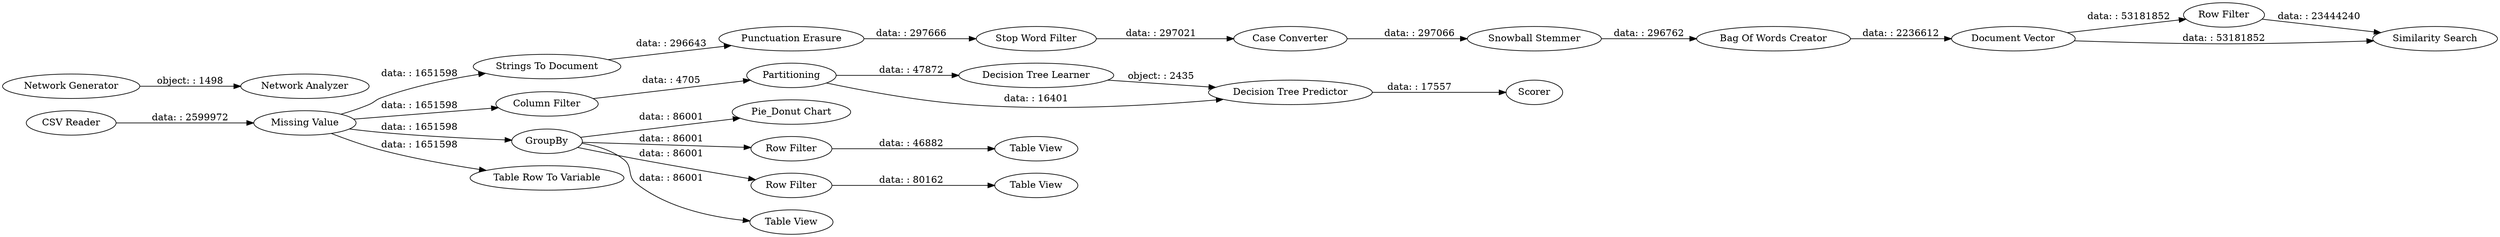 digraph {
	"-2817928685399817033_79" [label="Row Filter"]
	"-2817928685399817033_64" [label="Decision Tree Learner"]
	"-2817928685399817033_75" [label="Stop Word Filter"]
	"-2817928685399817033_83" [label="Table View"]
	"-2817928685399817033_78" [label="Document Vector"]
	"-2817928685399817033_71" [label="Pie_Donut Chart"]
	"-2817928685399817033_17" [label=Partitioning]
	"-2817928685399817033_69" [label=Scorer]
	"-2817928685399817033_72" [label="Bag Of Words Creator"]
	"-2817928685399817033_7" [label="Strings To Document"]
	"-2817928685399817033_65" [label="Decision Tree Predictor"]
	"-2817928685399817033_12" [label="Network Analyzer"]
	"-2817928685399817033_15" [label="Column Filter"]
	"-2817928685399817033_77" [label="Snowball Stemmer"]
	"-2817928685399817033_2" [label="CSV Reader"]
	"-2817928685399817033_82" [label="Row Filter"]
	"-2817928685399817033_3" [label=GroupBy]
	"-2817928685399817033_81" [label="Row Filter"]
	"-2817928685399817033_10" [label="Table Row To Variable"]
	"-2817928685399817033_11" [label="Network Generator"]
	"-2817928685399817033_80" [label="Table View"]
	"-2817928685399817033_6" [label="Table View"]
	"-2817928685399817033_76" [label="Case Converter"]
	"-2817928685399817033_73" [label="Similarity Search"]
	"-2817928685399817033_70" [label="Missing Value"]
	"-2817928685399817033_74" [label="Punctuation Erasure"]
	"-2817928685399817033_70" -> "-2817928685399817033_10" [label="data: : 1651598"]
	"-2817928685399817033_70" -> "-2817928685399817033_7" [label="data: : 1651598"]
	"-2817928685399817033_2" -> "-2817928685399817033_70" [label="data: : 2599972"]
	"-2817928685399817033_75" -> "-2817928685399817033_76" [label="data: : 297021"]
	"-2817928685399817033_79" -> "-2817928685399817033_73" [label="data: : 23444240"]
	"-2817928685399817033_74" -> "-2817928685399817033_75" [label="data: : 297666"]
	"-2817928685399817033_3" -> "-2817928685399817033_71" [label="data: : 86001"]
	"-2817928685399817033_78" -> "-2817928685399817033_73" [label="data: : 53181852"]
	"-2817928685399817033_82" -> "-2817928685399817033_83" [label="data: : 46882"]
	"-2817928685399817033_15" -> "-2817928685399817033_17" [label="data: : 4705"]
	"-2817928685399817033_81" -> "-2817928685399817033_80" [label="data: : 80162"]
	"-2817928685399817033_64" -> "-2817928685399817033_65" [label="object: : 2435"]
	"-2817928685399817033_17" -> "-2817928685399817033_64" [label="data: : 47872"]
	"-2817928685399817033_65" -> "-2817928685399817033_69" [label="data: : 17557"]
	"-2817928685399817033_7" -> "-2817928685399817033_74" [label="data: : 296643"]
	"-2817928685399817033_76" -> "-2817928685399817033_77" [label="data: : 297066"]
	"-2817928685399817033_3" -> "-2817928685399817033_81" [label="data: : 86001"]
	"-2817928685399817033_3" -> "-2817928685399817033_6" [label="data: : 86001"]
	"-2817928685399817033_3" -> "-2817928685399817033_82" [label="data: : 86001"]
	"-2817928685399817033_11" -> "-2817928685399817033_12" [label="object: : 1498"]
	"-2817928685399817033_77" -> "-2817928685399817033_72" [label="data: : 296762"]
	"-2817928685399817033_70" -> "-2817928685399817033_15" [label="data: : 1651598"]
	"-2817928685399817033_72" -> "-2817928685399817033_78" [label="data: : 2236612"]
	"-2817928685399817033_78" -> "-2817928685399817033_79" [label="data: : 53181852"]
	"-2817928685399817033_17" -> "-2817928685399817033_65" [label="data: : 16401"]
	"-2817928685399817033_70" -> "-2817928685399817033_3" [label="data: : 1651598"]
	rankdir=LR
}
